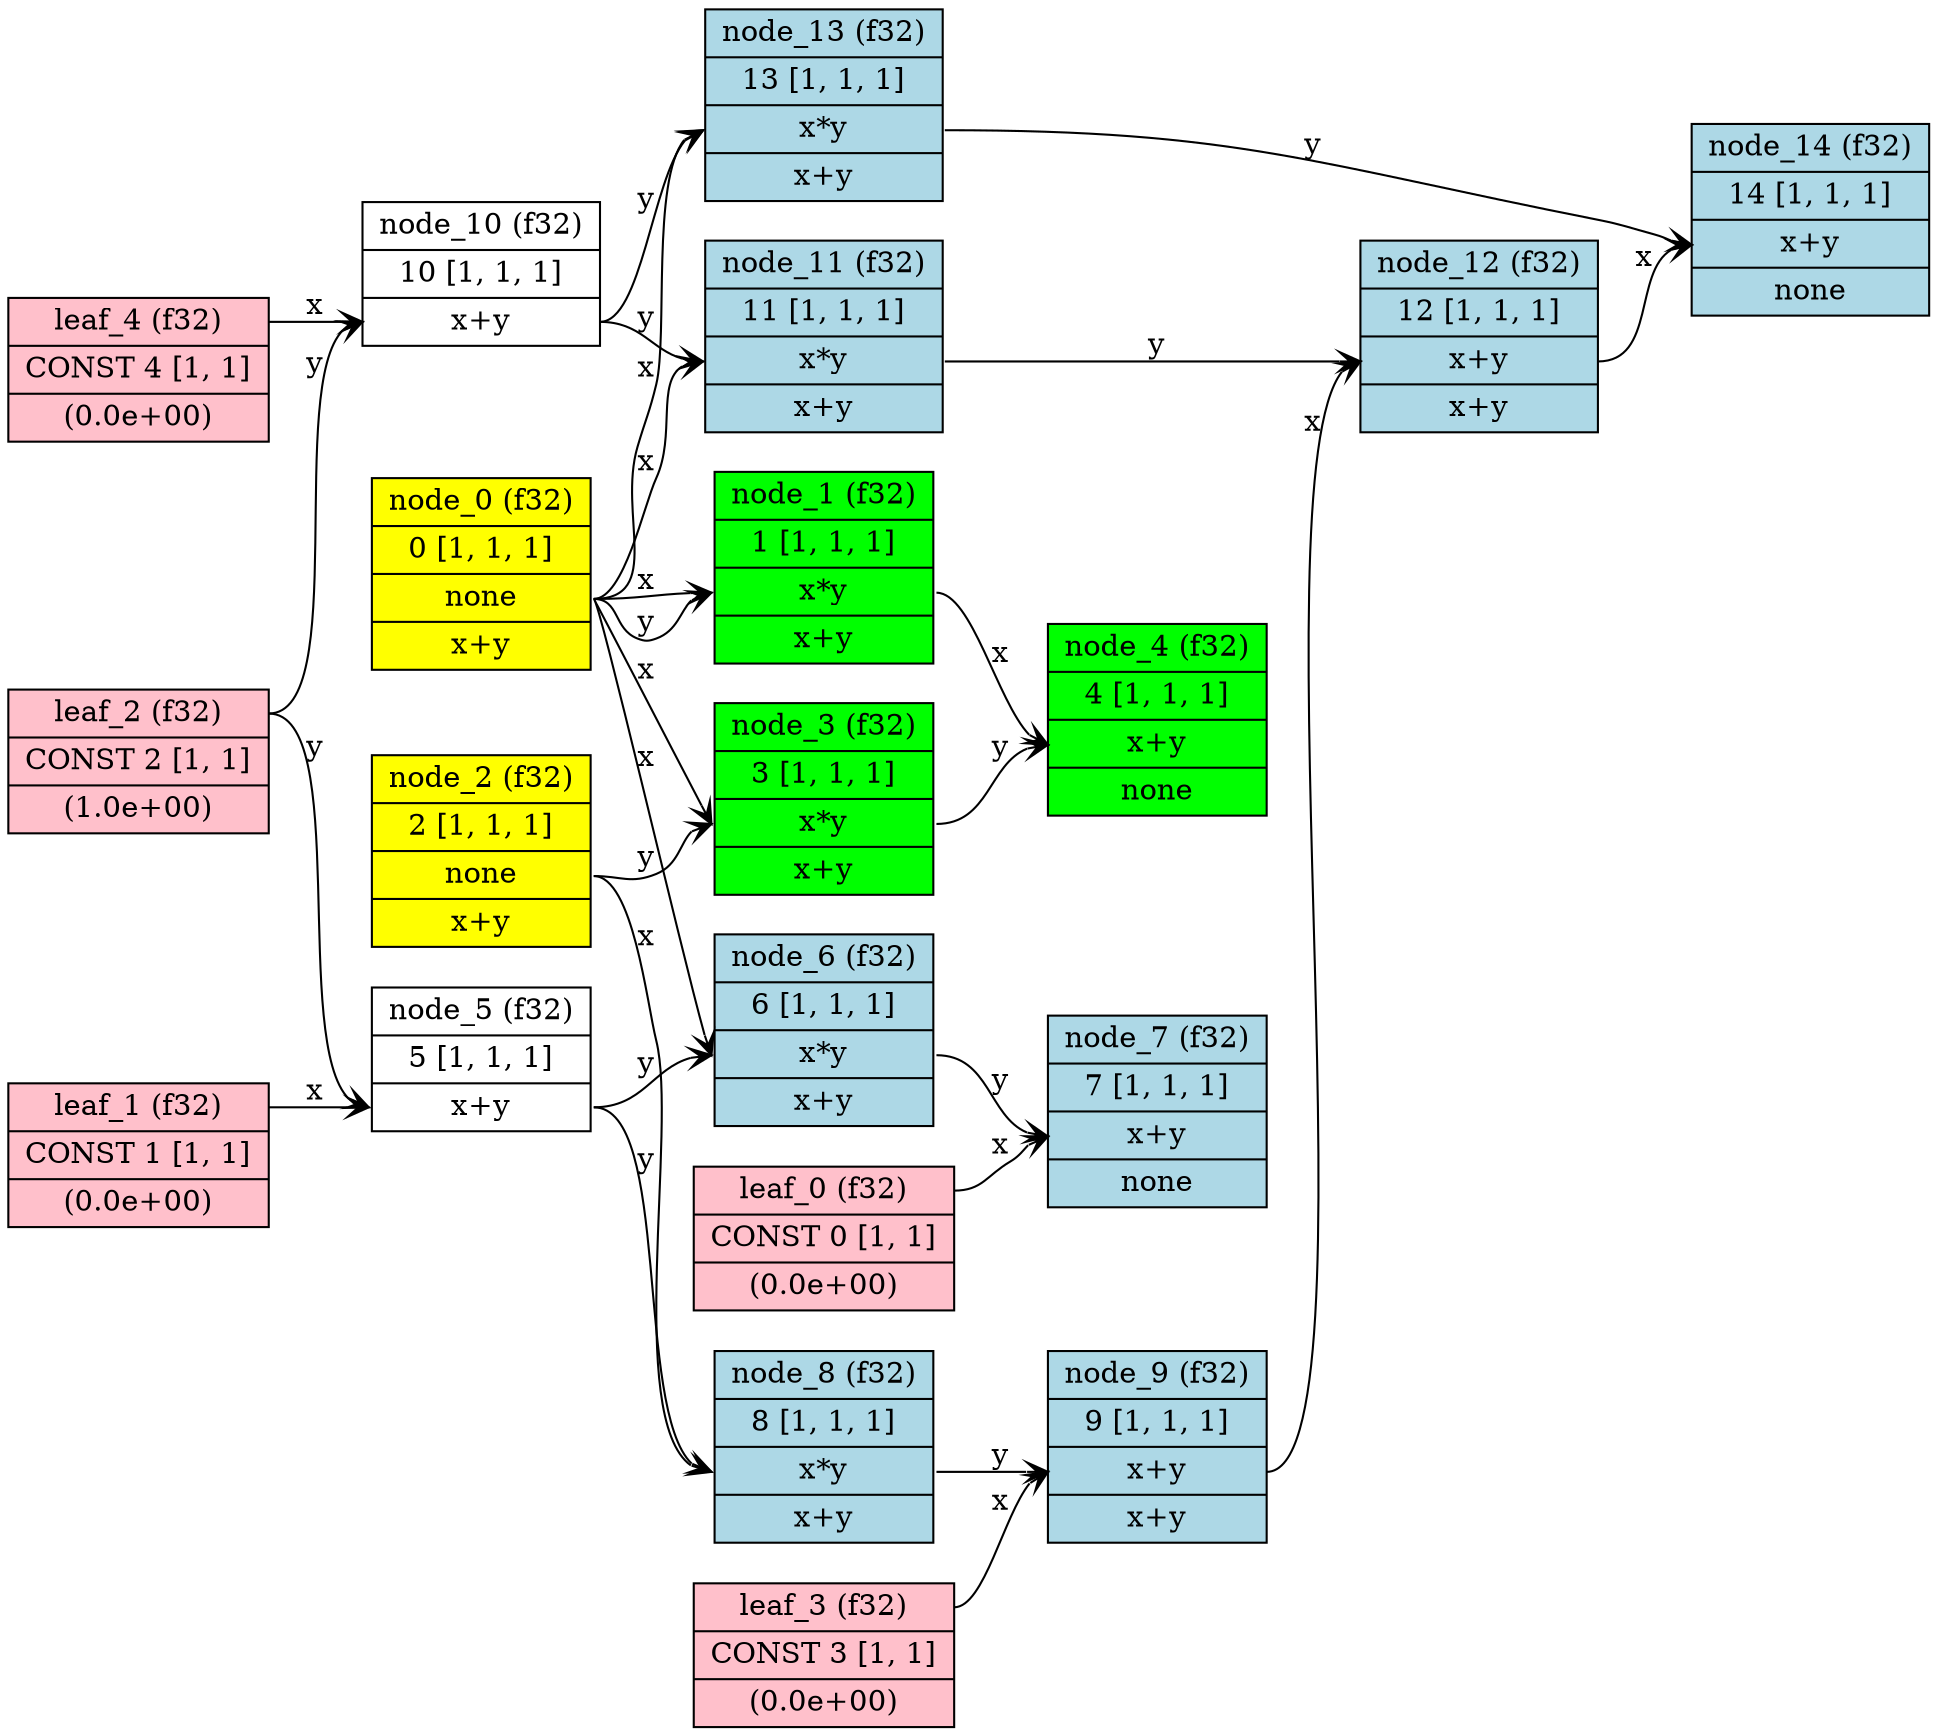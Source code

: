 digraph G {
  newrank = true;
  rankdir = LR;
  "00000225cc0f8280" [ style = filled; fillcolor = yellow; shape = record; label="node_0 (f32)|0 [1, 1, 1] | <x>none | <g>x+y"; ]
  "00000225cc0f87d0" [ style = filled; fillcolor = green; shape = record; label="node_1 (f32)|1 [1, 1, 1] | <x>x*y | <g>x+y"; ]
  "00000225cc0f8390" [ style = filled; fillcolor = yellow; shape = record; label="node_2 (f32)|2 [1, 1, 1] | <x>none | <g>x+y"; ]
  "00000225cc0f89f0" [ style = filled; fillcolor = green; shape = record; label="node_3 (f32)|3 [1, 1, 1] | <x>x*y | <g>x+y"; ]
  "00000225cc0f8c10" [ style = filled; fillcolor = green; shape = record; label="node_4 (f32)|4 [1, 1, 1] | <x>x+y | <g>none"; ]
  "00000225cc0f8f40" [ style = filled; fillcolor = white; shape = record; label="node_5 (f32)|5 [1, 1, 1] | <x>x+y"; ]
  "00000225cc0f9490" [ style = filled; fillcolor = lightblue; shape = record; label="node_6 (f32)|6 [1, 1, 1] | <x>x*y | <g>x+y"; ]
  "00000225cc0f96b0" [ style = filled; fillcolor = lightblue; shape = record; label="node_7 (f32)|7 [1, 1, 1] | <x>x+y | <g>none"; ]
  "00000225cc0f9050" [ style = filled; fillcolor = lightblue; shape = record; label="node_8 (f32)|8 [1, 1, 1] | <x>x*y | <g>x+y"; ]
  "00000225cc0f9270" [ style = filled; fillcolor = lightblue; shape = record; label="node_9 (f32)|9 [1, 1, 1] | <x>x+y | <g>x+y"; ]
  "00000225cc0f8e30" [ style = filled; fillcolor = white; shape = record; label="node_10 (f32)|10 [1, 1, 1] | <x>x+y"; ]
  "00000225cc0f98d0" [ style = filled; fillcolor = lightblue; shape = record; label="node_11 (f32)|11 [1, 1, 1] | <x>x*y | <g>x+y"; ]
  "00000225cc0f9af0" [ style = filled; fillcolor = lightblue; shape = record; label="node_12 (f32)|12 [1, 1, 1] | <x>x+y | <g>x+y"; ]
  "00000225cc0f9d10" [ style = filled; fillcolor = lightblue; shape = record; label="node_13 (f32)|13 [1, 1, 1] | <x>x*y | <g>x+y"; ]
  "00000225cc0f9f30" [ style = filled; fillcolor = lightblue; shape = record; label="node_14 (f32)|14 [1, 1, 1] | <x>x+y | <g>none"; ]
  "00000225cc0f86c0" [ style = filled; fillcolor = pink; shape = record; label="<x>leaf_0 (f32)|CONST 0 [1, 1] | (0.0e+00)"; ]
  "00000225cc0f8b00" [ style = filled; fillcolor = pink; shape = record; label="<x>leaf_1 (f32)|CONST 1 [1, 1] | (0.0e+00)"; ]
  "00000225cc0f8d20" [ style = filled; fillcolor = pink; shape = record; label="<x>leaf_2 (f32)|CONST 2 [1, 1] | (1.0e+00)"; ]
  "00000225cc0f85b0" [ style = filled; fillcolor = pink; shape = record; label="<x>leaf_3 (f32)|CONST 3 [1, 1] | (0.0e+00)"; ]
  "00000225cc0f88e0" [ style = filled; fillcolor = pink; shape = record; label="<x>leaf_4 (f32)|CONST 4 [1, 1] | (0.0e+00)"; ]
  "00000225cc0f8280":x -> "00000225cc0f87d0":x [ arrowhead = vee; style = solid; label = "x"; ]
  "00000225cc0f8280":x -> "00000225cc0f87d0":x [ arrowhead = vee; style = solid; label = "y"; ]
  "00000225cc0f8280":x -> "00000225cc0f89f0":x [ arrowhead = vee; style = solid; label = "x"; ]
  "00000225cc0f8390":x -> "00000225cc0f89f0":x [ arrowhead = vee; style = solid; label = "y"; ]
  "00000225cc0f87d0":x -> "00000225cc0f8c10":x [ arrowhead = vee; style = solid; label = "x"; ]
  "00000225cc0f89f0":x -> "00000225cc0f8c10":x [ arrowhead = vee; style = solid; label = "y"; ]
  "00000225cc0f8b00":x -> "00000225cc0f8f40":x [ arrowhead = vee; style = solid; label = "x"; ]
  "00000225cc0f8d20":x -> "00000225cc0f8f40":x [ arrowhead = vee; style = solid; label = "y"; ]
  "00000225cc0f8280":x -> "00000225cc0f9490":x [ arrowhead = vee; style = solid; label = "x"; ]
  "00000225cc0f8f40":x -> "00000225cc0f9490":x [ arrowhead = vee; style = solid; label = "y"; ]
  "00000225cc0f86c0":x -> "00000225cc0f96b0":x [ arrowhead = vee; style = solid; label = "x"; ]
  "00000225cc0f9490":x -> "00000225cc0f96b0":x [ arrowhead = vee; style = solid; label = "y"; ]
  "00000225cc0f8390":x -> "00000225cc0f9050":x [ arrowhead = vee; style = solid; label = "x"; ]
  "00000225cc0f8f40":x -> "00000225cc0f9050":x [ arrowhead = vee; style = solid; label = "y"; ]
  "00000225cc0f85b0":x -> "00000225cc0f9270":x [ arrowhead = vee; style = solid; label = "x"; ]
  "00000225cc0f9050":x -> "00000225cc0f9270":x [ arrowhead = vee; style = solid; label = "y"; ]
  "00000225cc0f88e0":x -> "00000225cc0f8e30":x [ arrowhead = vee; style = solid; label = "x"; ]
  "00000225cc0f8d20":x -> "00000225cc0f8e30":x [ arrowhead = vee; style = solid; label = "y"; ]
  "00000225cc0f8280":x -> "00000225cc0f98d0":x [ arrowhead = vee; style = solid; label = "x"; ]
  "00000225cc0f8e30":x -> "00000225cc0f98d0":x [ arrowhead = vee; style = solid; label = "y"; ]
  "00000225cc0f9270":x -> "00000225cc0f9af0":x [ arrowhead = vee; style = solid; label = "x"; ]
  "00000225cc0f98d0":x -> "00000225cc0f9af0":x [ arrowhead = vee; style = solid; label = "y"; ]
  "00000225cc0f8280":x -> "00000225cc0f9d10":x [ arrowhead = vee; style = solid; label = "x"; ]
  "00000225cc0f8e30":x -> "00000225cc0f9d10":x [ arrowhead = vee; style = solid; label = "y"; ]
  "00000225cc0f9af0":x -> "00000225cc0f9f30":x [ arrowhead = vee; style = solid; label = "x"; ]
  "00000225cc0f9d10":x -> "00000225cc0f9f30":x [ arrowhead = vee; style = solid; label = "y"; ]
}
